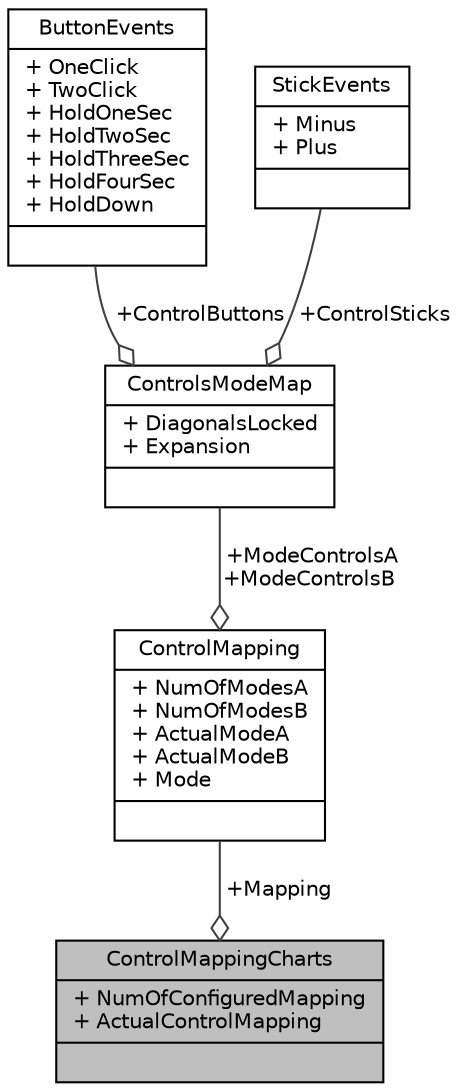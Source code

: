 digraph "ControlMappingCharts"
{
  edge [fontname="Helvetica",fontsize="10",labelfontname="Helvetica",labelfontsize="10"];
  node [fontname="Helvetica",fontsize="10",shape=record];
  Node1 [label="{ControlMappingCharts\n|+ NumOfConfiguredMapping\l+ ActualControlMapping\l|}",height=0.2,width=0.4,color="black", fillcolor="grey75", style="filled", fontcolor="black"];
  Node2 -> Node1 [color="grey25",fontsize="10",style="solid",label=" +Mapping" ,arrowhead="odiamond"];
  Node2 [label="{ControlMapping\n|+ NumOfModesA\l+ NumOfModesB\l+ ActualModeA\l+ ActualModeB\l+ Mode\l|}",height=0.2,width=0.4,color="black", fillcolor="white", style="filled",URL="$struct_control_mapping.html",tooltip="This represents a group of functionalities mapped to some events triggered by a specific controller..."];
  Node3 -> Node2 [color="grey25",fontsize="10",style="solid",label=" +ModeControlsA\n+ModeControlsB" ,arrowhead="odiamond"];
  Node3 [label="{ControlsModeMap\n|+ DiagonalsLocked\l+ Expansion\l|}",height=0.2,width=0.4,color="black", fillcolor="white", style="filled",URL="$struct_controls_mode_map.html",tooltip="Represents one mode map of a control mapping. Each control mapping has 2 list of mode map..."];
  Node4 -> Node3 [color="grey25",fontsize="10",style="solid",label=" +ControlButtons" ,arrowhead="odiamond"];
  Node4 [label="{ButtonEvents\n|+ OneClick\l+ TwoClick\l+ HoldOneSec\l+ HoldTwoSec\l+ HoldThreeSec\l+ HoldFourSec\l+ HoldDown\l|}",height=0.2,width=0.4,color="black", fillcolor="white", style="filled",URL="$struct_button_events.html",tooltip="This is an event from a controller&#39;s button. Each variable of the struct can be mapped with a Control..."];
  Node5 -> Node3 [color="grey25",fontsize="10",style="solid",label=" +ControlSticks" ,arrowhead="odiamond"];
  Node5 [label="{StickEvents\n|+ Minus\l+ Plus\l|}",height=0.2,width=0.4,color="black", fillcolor="white", style="filled",URL="$struct_stick_events.html",tooltip="This is an event from a controller&#39;s stick. Each variable of the struct can be mapped with a ControlF..."];
}
